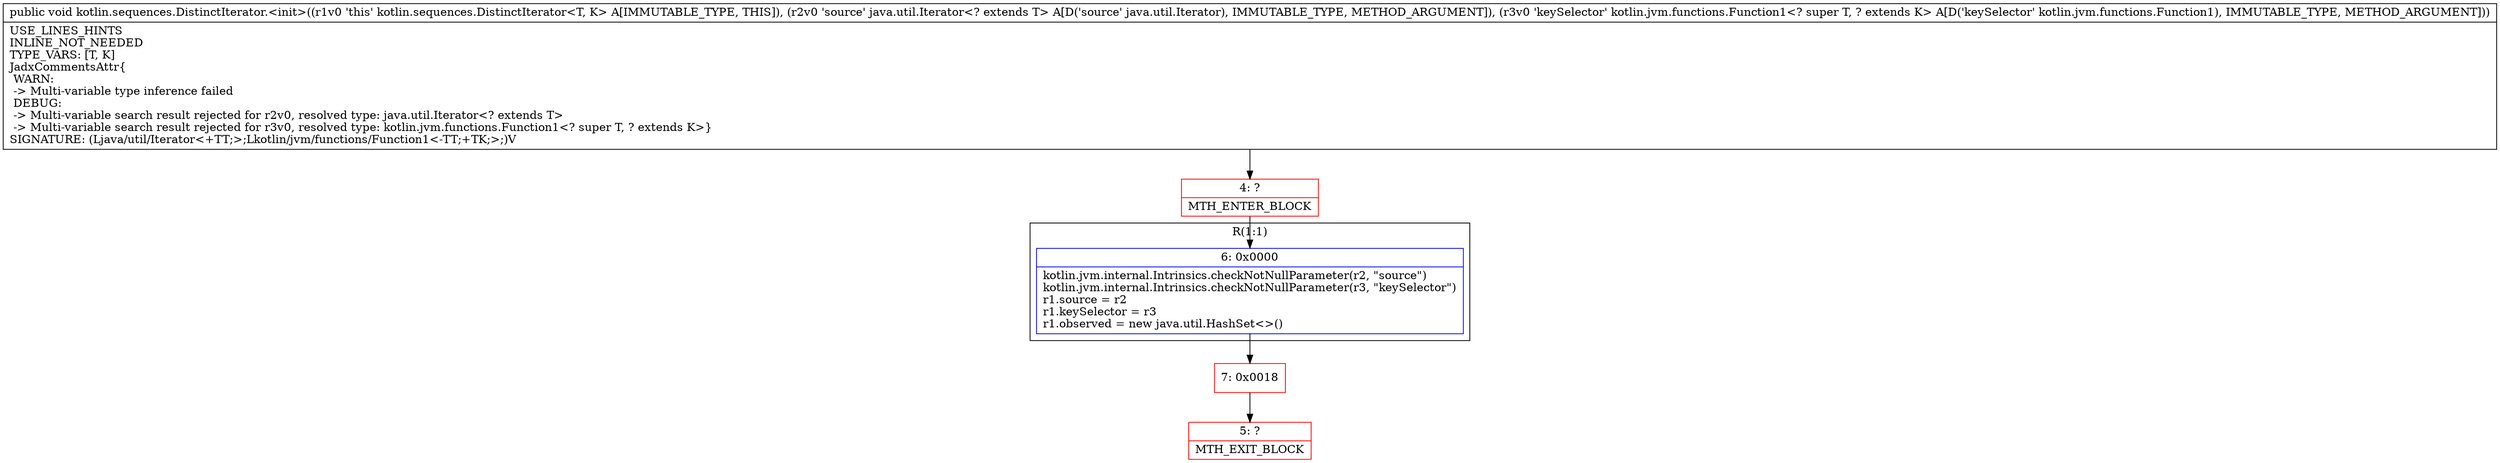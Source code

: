 digraph "CFG forkotlin.sequences.DistinctIterator.\<init\>(Ljava\/util\/Iterator;Lkotlin\/jvm\/functions\/Function1;)V" {
subgraph cluster_Region_1464815168 {
label = "R(1:1)";
node [shape=record,color=blue];
Node_6 [shape=record,label="{6\:\ 0x0000|kotlin.jvm.internal.Intrinsics.checkNotNullParameter(r2, \"source\")\lkotlin.jvm.internal.Intrinsics.checkNotNullParameter(r3, \"keySelector\")\lr1.source = r2\lr1.keySelector = r3\lr1.observed = new java.util.HashSet\<\>()\l}"];
}
Node_4 [shape=record,color=red,label="{4\:\ ?|MTH_ENTER_BLOCK\l}"];
Node_7 [shape=record,color=red,label="{7\:\ 0x0018}"];
Node_5 [shape=record,color=red,label="{5\:\ ?|MTH_EXIT_BLOCK\l}"];
MethodNode[shape=record,label="{public void kotlin.sequences.DistinctIterator.\<init\>((r1v0 'this' kotlin.sequences.DistinctIterator\<T, K\> A[IMMUTABLE_TYPE, THIS]), (r2v0 'source' java.util.Iterator\<? extends T\> A[D('source' java.util.Iterator), IMMUTABLE_TYPE, METHOD_ARGUMENT]), (r3v0 'keySelector' kotlin.jvm.functions.Function1\<? super T, ? extends K\> A[D('keySelector' kotlin.jvm.functions.Function1), IMMUTABLE_TYPE, METHOD_ARGUMENT]))  | USE_LINES_HINTS\lINLINE_NOT_NEEDED\lTYPE_VARS: [T, K]\lJadxCommentsAttr\{\l WARN: \l \-\> Multi\-variable type inference failed\l DEBUG: \l \-\> Multi\-variable search result rejected for r2v0, resolved type: java.util.Iterator\<? extends T\>\l \-\> Multi\-variable search result rejected for r3v0, resolved type: kotlin.jvm.functions.Function1\<? super T, ? extends K\>\}\lSIGNATURE: (Ljava\/util\/Iterator\<+TT;\>;Lkotlin\/jvm\/functions\/Function1\<\-TT;+TK;\>;)V\l}"];
MethodNode -> Node_4;Node_6 -> Node_7;
Node_4 -> Node_6;
Node_7 -> Node_5;
}

